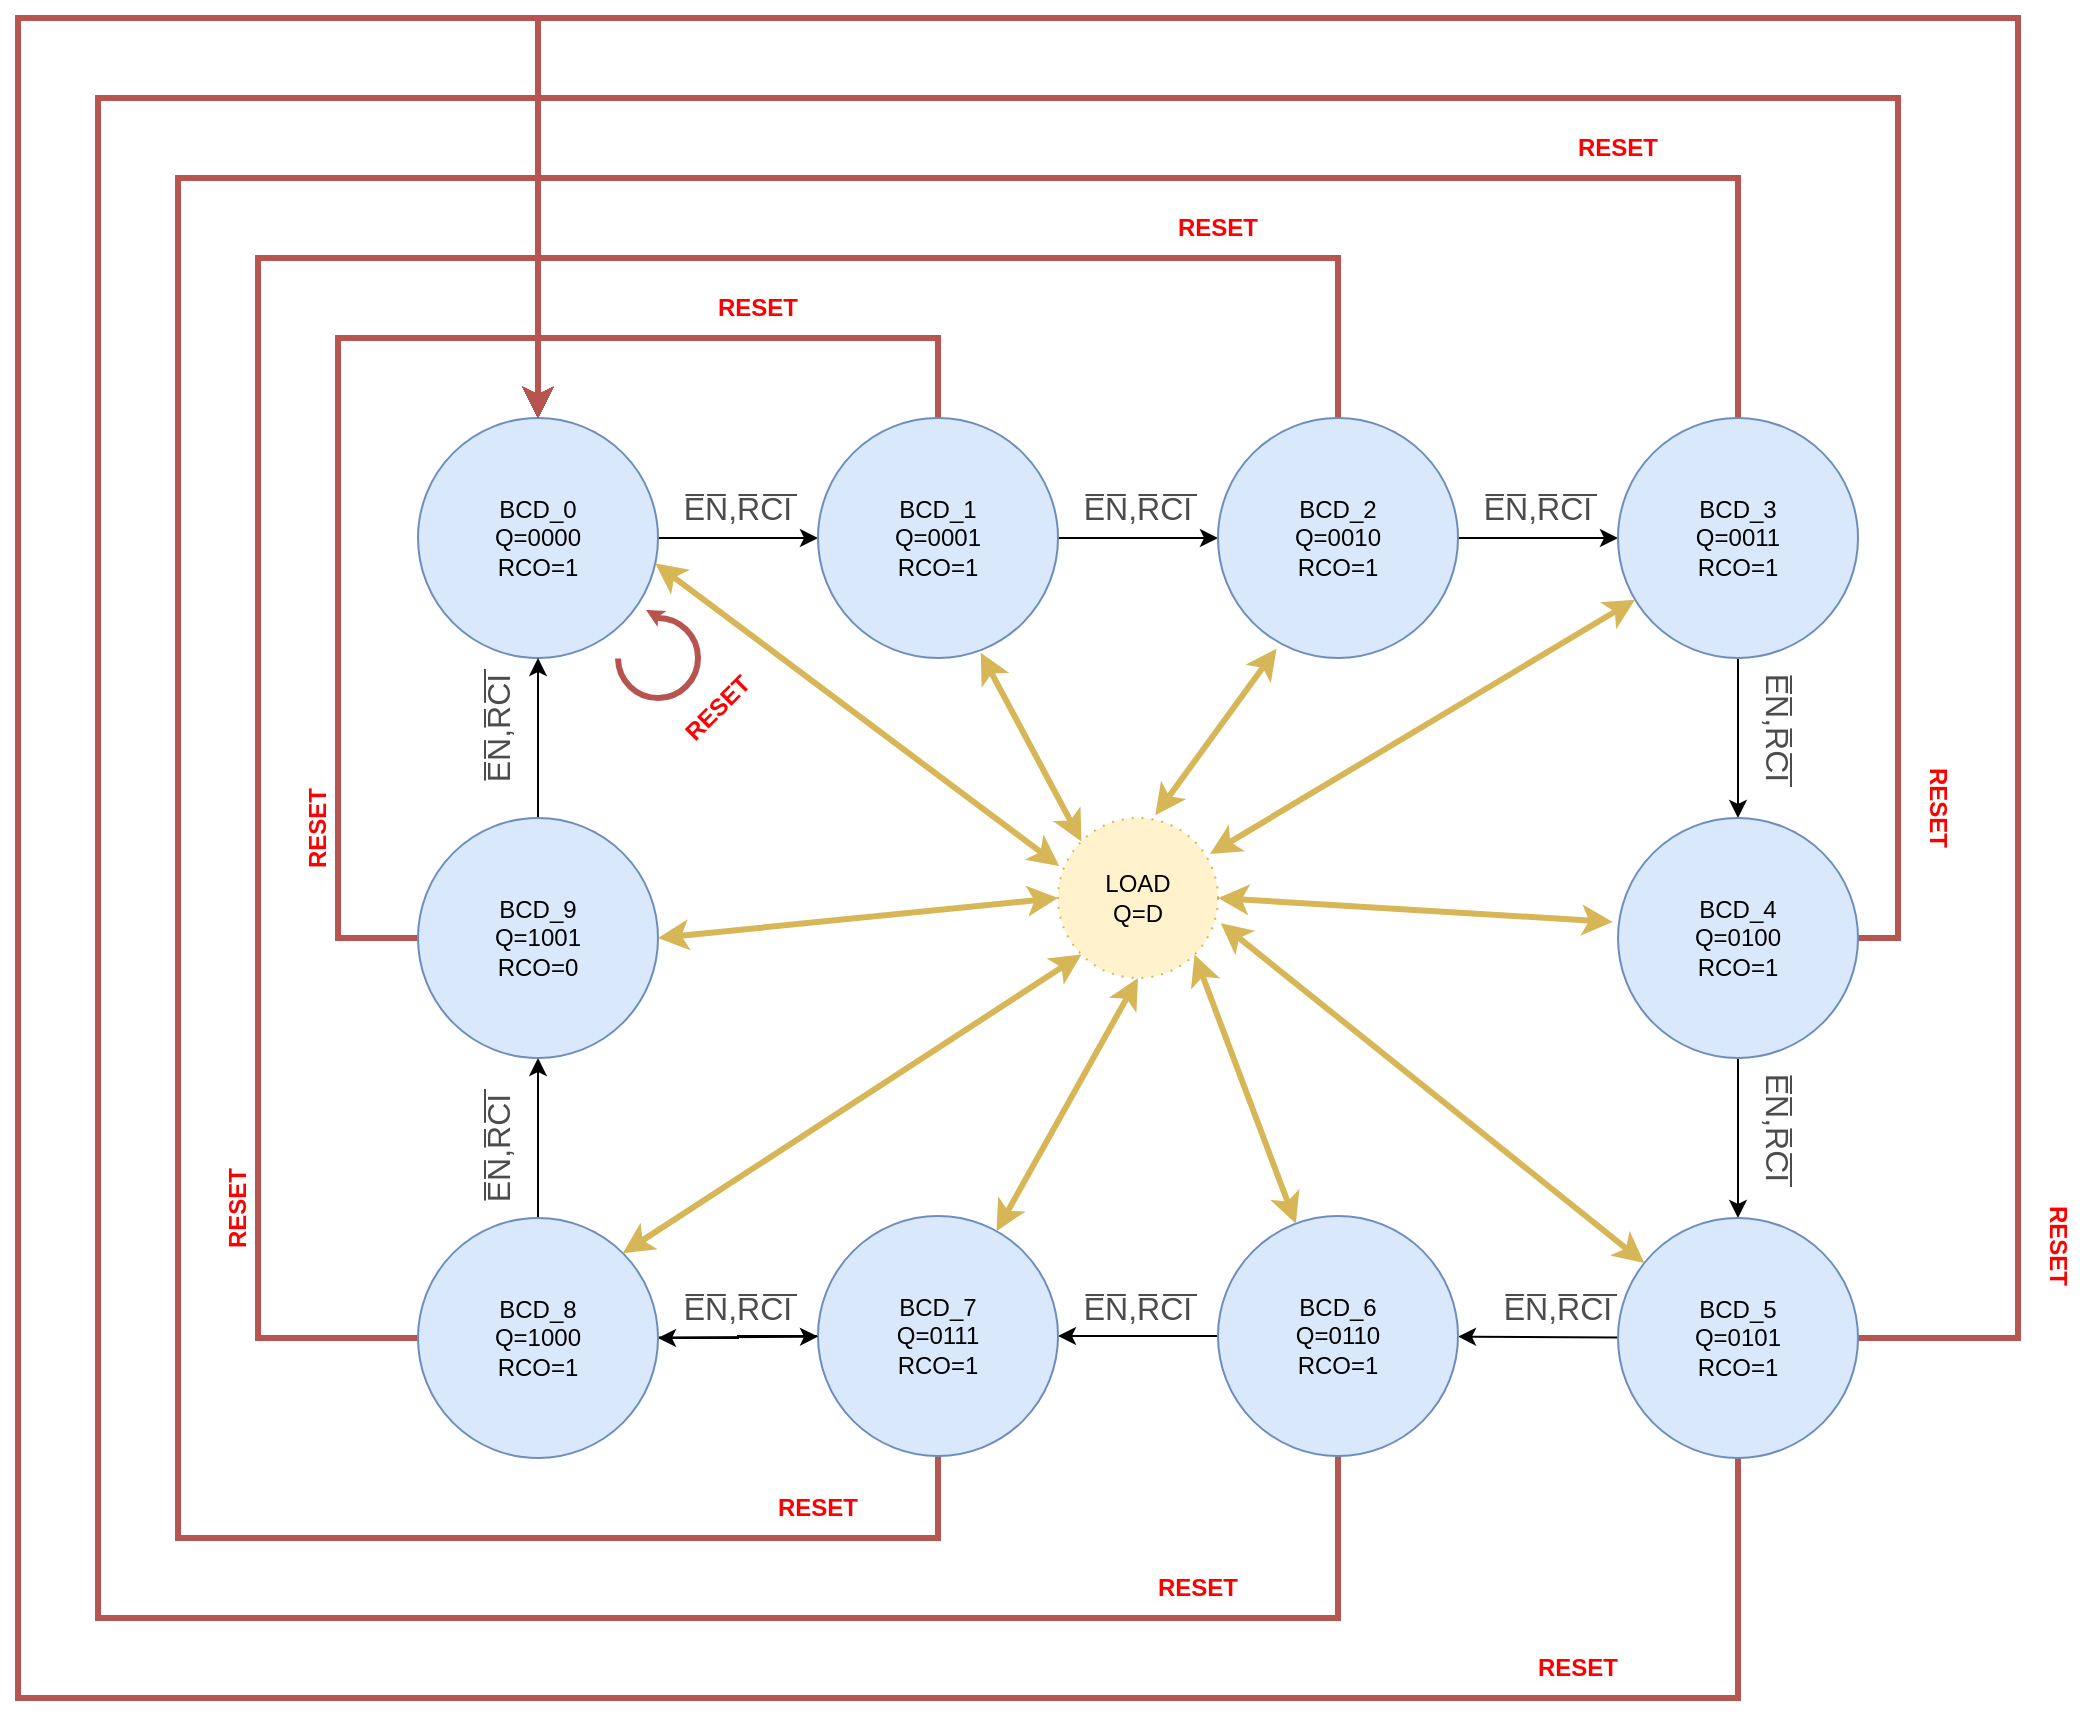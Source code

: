 <mxfile version="26.0.9">
  <diagram id="f8uIIBA1ZWQcFMKzdQZV" name="Page-1">
    <mxGraphModel dx="1687" dy="1126" grid="1" gridSize="10" guides="1" tooltips="1" connect="1" arrows="1" fold="1" page="1" pageScale="1" pageWidth="1654" pageHeight="1169" math="0" shadow="0">
      <root>
        <mxCell id="0" />
        <mxCell id="1" parent="0" />
        <mxCell id="q5zYi_15E5hvAngLSD2q-11" value="" style="edgeStyle=orthogonalEdgeStyle;rounded=0;orthogonalLoop=1;jettySize=auto;html=1;" edge="1" parent="1" source="q5zYi_15E5hvAngLSD2q-1" target="q5zYi_15E5hvAngLSD2q-2">
          <mxGeometry relative="1" as="geometry" />
        </mxCell>
        <mxCell id="q5zYi_15E5hvAngLSD2q-1" value="BCD_0&lt;br&gt;Q=0000&lt;br&gt;RCO=1" style="ellipse;whiteSpace=wrap;html=1;aspect=fixed;fillColor=#dae8fc;strokeColor=#6c8ebf;" vertex="1" parent="1">
          <mxGeometry x="240" y="240" width="120" height="120" as="geometry" />
        </mxCell>
        <mxCell id="q5zYi_15E5hvAngLSD2q-14" value="" style="edgeStyle=orthogonalEdgeStyle;rounded=0;orthogonalLoop=1;jettySize=auto;html=1;" edge="1" parent="1" source="q5zYi_15E5hvAngLSD2q-2" target="q5zYi_15E5hvAngLSD2q-3">
          <mxGeometry relative="1" as="geometry" />
        </mxCell>
        <mxCell id="q5zYi_15E5hvAngLSD2q-33" style="edgeStyle=orthogonalEdgeStyle;rounded=0;orthogonalLoop=1;jettySize=auto;html=1;exitX=0.5;exitY=0;exitDx=0;exitDy=0;entryX=0.5;entryY=0;entryDx=0;entryDy=0;fillColor=#f8cecc;strokeColor=#b85450;strokeWidth=3;" edge="1" parent="1" source="q5zYi_15E5hvAngLSD2q-2" target="q5zYi_15E5hvAngLSD2q-1">
          <mxGeometry relative="1" as="geometry">
            <Array as="points">
              <mxPoint x="500" y="200" />
              <mxPoint x="300" y="200" />
            </Array>
          </mxGeometry>
        </mxCell>
        <mxCell id="q5zYi_15E5hvAngLSD2q-2" value="BCD_1&lt;br&gt;Q=0001&lt;br&gt;RCO=1" style="ellipse;whiteSpace=wrap;html=1;aspect=fixed;fillColor=#dae8fc;strokeColor=#6c8ebf;" vertex="1" parent="1">
          <mxGeometry x="440" y="240" width="120" height="120" as="geometry" />
        </mxCell>
        <mxCell id="q5zYi_15E5hvAngLSD2q-16" value="" style="edgeStyle=orthogonalEdgeStyle;rounded=0;orthogonalLoop=1;jettySize=auto;html=1;" edge="1" parent="1" source="q5zYi_15E5hvAngLSD2q-3" target="q5zYi_15E5hvAngLSD2q-4">
          <mxGeometry relative="1" as="geometry" />
        </mxCell>
        <mxCell id="q5zYi_15E5hvAngLSD2q-34" style="edgeStyle=orthogonalEdgeStyle;rounded=0;orthogonalLoop=1;jettySize=auto;html=1;exitX=0.5;exitY=0;exitDx=0;exitDy=0;fillColor=#f8cecc;strokeColor=#b85450;strokeWidth=3;" edge="1" parent="1" source="q5zYi_15E5hvAngLSD2q-3">
          <mxGeometry relative="1" as="geometry">
            <mxPoint x="300" y="240" as="targetPoint" />
            <Array as="points">
              <mxPoint x="700" y="160" />
              <mxPoint x="300" y="160" />
            </Array>
          </mxGeometry>
        </mxCell>
        <mxCell id="q5zYi_15E5hvAngLSD2q-3" value="BCD_2&lt;br&gt;Q=0010&lt;br&gt;RCO=1" style="ellipse;whiteSpace=wrap;html=1;aspect=fixed;fillColor=#dae8fc;strokeColor=#6c8ebf;" vertex="1" parent="1">
          <mxGeometry x="640" y="240" width="120" height="120" as="geometry" />
        </mxCell>
        <mxCell id="q5zYi_15E5hvAngLSD2q-18" value="" style="edgeStyle=orthogonalEdgeStyle;rounded=0;orthogonalLoop=1;jettySize=auto;html=1;" edge="1" parent="1" source="q5zYi_15E5hvAngLSD2q-4" target="q5zYi_15E5hvAngLSD2q-5">
          <mxGeometry relative="1" as="geometry" />
        </mxCell>
        <mxCell id="q5zYi_15E5hvAngLSD2q-35" style="edgeStyle=orthogonalEdgeStyle;rounded=0;orthogonalLoop=1;jettySize=auto;html=1;exitX=0.5;exitY=0;exitDx=0;exitDy=0;fillColor=#f8cecc;strokeColor=#b85450;strokeWidth=3;" edge="1" parent="1" source="q5zYi_15E5hvAngLSD2q-4">
          <mxGeometry relative="1" as="geometry">
            <mxPoint x="300" y="240" as="targetPoint" />
            <Array as="points">
              <mxPoint x="900" y="120" />
              <mxPoint x="300" y="120" />
            </Array>
          </mxGeometry>
        </mxCell>
        <mxCell id="q5zYi_15E5hvAngLSD2q-4" value="BCD_3&lt;br&gt;Q=0011&lt;br&gt;RCO=1" style="ellipse;whiteSpace=wrap;html=1;aspect=fixed;fillColor=#dae8fc;strokeColor=#6c8ebf;" vertex="1" parent="1">
          <mxGeometry x="840" y="240" width="120" height="120" as="geometry" />
        </mxCell>
        <mxCell id="q5zYi_15E5hvAngLSD2q-20" value="" style="edgeStyle=orthogonalEdgeStyle;rounded=0;orthogonalLoop=1;jettySize=auto;html=1;" edge="1" parent="1" source="q5zYi_15E5hvAngLSD2q-5" target="q5zYi_15E5hvAngLSD2q-6">
          <mxGeometry relative="1" as="geometry" />
        </mxCell>
        <mxCell id="q5zYi_15E5hvAngLSD2q-36" style="edgeStyle=orthogonalEdgeStyle;rounded=0;orthogonalLoop=1;jettySize=auto;html=1;exitX=1;exitY=0.5;exitDx=0;exitDy=0;entryX=0.5;entryY=0;entryDx=0;entryDy=0;fillColor=#f8cecc;strokeColor=#b85450;strokeWidth=3;" edge="1" parent="1" source="q5zYi_15E5hvAngLSD2q-5" target="q5zYi_15E5hvAngLSD2q-1">
          <mxGeometry relative="1" as="geometry">
            <Array as="points">
              <mxPoint x="980" y="500" />
              <mxPoint x="980" y="80" />
              <mxPoint x="300" y="80" />
            </Array>
          </mxGeometry>
        </mxCell>
        <mxCell id="q5zYi_15E5hvAngLSD2q-5" value="BCD_4&lt;br&gt;Q=0100&lt;br&gt;RCO=1" style="ellipse;whiteSpace=wrap;html=1;aspect=fixed;fillColor=#dae8fc;strokeColor=#6c8ebf;" vertex="1" parent="1">
          <mxGeometry x="840" y="440" width="120" height="120" as="geometry" />
        </mxCell>
        <mxCell id="q5zYi_15E5hvAngLSD2q-22" value="" style="rounded=0;orthogonalLoop=1;jettySize=auto;html=1;" edge="1" parent="1" source="q5zYi_15E5hvAngLSD2q-6" target="q5zYi_15E5hvAngLSD2q-7">
          <mxGeometry relative="1" as="geometry" />
        </mxCell>
        <mxCell id="q5zYi_15E5hvAngLSD2q-37" style="edgeStyle=orthogonalEdgeStyle;rounded=0;orthogonalLoop=1;jettySize=auto;html=1;exitX=1;exitY=0.5;exitDx=0;exitDy=0;entryX=0.5;entryY=0;entryDx=0;entryDy=0;fillColor=#f8cecc;strokeColor=#b85450;strokeWidth=3;" edge="1" parent="1" source="q5zYi_15E5hvAngLSD2q-6" target="q5zYi_15E5hvAngLSD2q-1">
          <mxGeometry relative="1" as="geometry">
            <Array as="points">
              <mxPoint x="1040" y="700" />
              <mxPoint x="1040" y="40" />
              <mxPoint x="300" y="40" />
            </Array>
          </mxGeometry>
        </mxCell>
        <mxCell id="q5zYi_15E5hvAngLSD2q-38" style="edgeStyle=orthogonalEdgeStyle;rounded=0;orthogonalLoop=1;jettySize=auto;html=1;exitX=0.5;exitY=1;exitDx=0;exitDy=0;entryX=0.5;entryY=0;entryDx=0;entryDy=0;fillColor=#f8cecc;strokeColor=#b85450;strokeWidth=3;" edge="1" parent="1" source="q5zYi_15E5hvAngLSD2q-6" target="q5zYi_15E5hvAngLSD2q-1">
          <mxGeometry relative="1" as="geometry">
            <Array as="points">
              <mxPoint x="900" y="880" />
              <mxPoint x="40" y="880" />
              <mxPoint x="40" y="40" />
              <mxPoint x="300" y="40" />
            </Array>
          </mxGeometry>
        </mxCell>
        <mxCell id="q5zYi_15E5hvAngLSD2q-6" value="BCD_5&lt;br&gt;Q=0101&lt;br&gt;RCO=1" style="ellipse;whiteSpace=wrap;html=1;aspect=fixed;fillColor=#dae8fc;strokeColor=#6c8ebf;" vertex="1" parent="1">
          <mxGeometry x="840" y="640" width="120" height="120" as="geometry" />
        </mxCell>
        <mxCell id="q5zYi_15E5hvAngLSD2q-24" value="" style="edgeStyle=orthogonalEdgeStyle;rounded=0;orthogonalLoop=1;jettySize=auto;html=1;" edge="1" parent="1" source="q5zYi_15E5hvAngLSD2q-7" target="q5zYi_15E5hvAngLSD2q-8">
          <mxGeometry relative="1" as="geometry" />
        </mxCell>
        <mxCell id="q5zYi_15E5hvAngLSD2q-42" style="edgeStyle=orthogonalEdgeStyle;rounded=0;orthogonalLoop=1;jettySize=auto;html=1;entryX=0.5;entryY=0;entryDx=0;entryDy=0;fillColor=#f8cecc;strokeColor=#b85450;strokeWidth=3;" edge="1" parent="1" source="q5zYi_15E5hvAngLSD2q-7" target="q5zYi_15E5hvAngLSD2q-1">
          <mxGeometry relative="1" as="geometry">
            <Array as="points">
              <mxPoint x="700" y="840" />
              <mxPoint x="80" y="840" />
              <mxPoint x="80" y="80" />
              <mxPoint x="300" y="80" />
            </Array>
          </mxGeometry>
        </mxCell>
        <mxCell id="q5zYi_15E5hvAngLSD2q-7" value="BCD_6&lt;br&gt;Q=0110&lt;br&gt;RCO=1" style="ellipse;whiteSpace=wrap;html=1;aspect=fixed;fillColor=#dae8fc;strokeColor=#6c8ebf;" vertex="1" parent="1">
          <mxGeometry x="640" y="639" width="120" height="120" as="geometry" />
        </mxCell>
        <mxCell id="q5zYi_15E5hvAngLSD2q-26" value="" style="edgeStyle=orthogonalEdgeStyle;rounded=0;orthogonalLoop=1;jettySize=auto;html=1;" edge="1" parent="1" source="q5zYi_15E5hvAngLSD2q-8" target="q5zYi_15E5hvAngLSD2q-9">
          <mxGeometry relative="1" as="geometry" />
        </mxCell>
        <mxCell id="q5zYi_15E5hvAngLSD2q-41" style="edgeStyle=orthogonalEdgeStyle;rounded=0;orthogonalLoop=1;jettySize=auto;html=1;entryX=0.5;entryY=0;entryDx=0;entryDy=0;fillColor=#f8cecc;strokeColor=#b85450;strokeWidth=3;" edge="1" parent="1" source="q5zYi_15E5hvAngLSD2q-8" target="q5zYi_15E5hvAngLSD2q-1">
          <mxGeometry relative="1" as="geometry">
            <Array as="points">
              <mxPoint x="500" y="800" />
              <mxPoint x="120" y="800" />
              <mxPoint x="120" y="120" />
              <mxPoint x="300" y="120" />
            </Array>
          </mxGeometry>
        </mxCell>
        <mxCell id="q5zYi_15E5hvAngLSD2q-8" value="BCD_7&lt;br&gt;Q=0111&lt;br&gt;RCO=1" style="ellipse;whiteSpace=wrap;html=1;aspect=fixed;fillColor=#dae8fc;strokeColor=#6c8ebf;" vertex="1" parent="1">
          <mxGeometry x="440" y="639" width="120" height="120" as="geometry" />
        </mxCell>
        <mxCell id="q5zYi_15E5hvAngLSD2q-27" value="" style="rounded=0;orthogonalLoop=1;jettySize=auto;html=1;" edge="1" parent="1" source="q5zYi_15E5hvAngLSD2q-9" target="q5zYi_15E5hvAngLSD2q-8">
          <mxGeometry relative="1" as="geometry" />
        </mxCell>
        <mxCell id="q5zYi_15E5hvAngLSD2q-29" value="" style="edgeStyle=orthogonalEdgeStyle;rounded=0;orthogonalLoop=1;jettySize=auto;html=1;" edge="1" parent="1" source="q5zYi_15E5hvAngLSD2q-9" target="q5zYi_15E5hvAngLSD2q-10">
          <mxGeometry relative="1" as="geometry" />
        </mxCell>
        <mxCell id="q5zYi_15E5hvAngLSD2q-40" style="edgeStyle=orthogonalEdgeStyle;rounded=0;orthogonalLoop=1;jettySize=auto;html=1;exitX=0;exitY=0.5;exitDx=0;exitDy=0;entryX=0.5;entryY=0;entryDx=0;entryDy=0;fillColor=#f8cecc;strokeColor=#b85450;strokeWidth=3;" edge="1" parent="1" source="q5zYi_15E5hvAngLSD2q-9" target="q5zYi_15E5hvAngLSD2q-1">
          <mxGeometry relative="1" as="geometry">
            <Array as="points">
              <mxPoint x="160" y="700" />
              <mxPoint x="160" y="160" />
              <mxPoint x="300" y="160" />
            </Array>
          </mxGeometry>
        </mxCell>
        <mxCell id="q5zYi_15E5hvAngLSD2q-9" value="BCD_8&lt;br&gt;Q=1000&lt;br&gt;RCO=1" style="ellipse;whiteSpace=wrap;html=1;aspect=fixed;fillColor=#dae8fc;strokeColor=#6c8ebf;" vertex="1" parent="1">
          <mxGeometry x="240" y="640" width="120" height="120" as="geometry" />
        </mxCell>
        <mxCell id="q5zYi_15E5hvAngLSD2q-30" value="" style="edgeStyle=orthogonalEdgeStyle;rounded=0;orthogonalLoop=1;jettySize=auto;html=1;" edge="1" parent="1" source="q5zYi_15E5hvAngLSD2q-10" target="q5zYi_15E5hvAngLSD2q-1">
          <mxGeometry relative="1" as="geometry" />
        </mxCell>
        <mxCell id="q5zYi_15E5hvAngLSD2q-39" style="edgeStyle=orthogonalEdgeStyle;rounded=0;orthogonalLoop=1;jettySize=auto;html=1;exitX=0;exitY=0.5;exitDx=0;exitDy=0;entryX=0.5;entryY=0;entryDx=0;entryDy=0;fillColor=#f8cecc;strokeColor=#b85450;strokeWidth=3;" edge="1" parent="1" source="q5zYi_15E5hvAngLSD2q-10" target="q5zYi_15E5hvAngLSD2q-1">
          <mxGeometry relative="1" as="geometry">
            <Array as="points">
              <mxPoint x="200" y="500" />
              <mxPoint x="200" y="200" />
              <mxPoint x="300" y="200" />
            </Array>
          </mxGeometry>
        </mxCell>
        <mxCell id="q5zYi_15E5hvAngLSD2q-10" value="BCD_9&lt;br&gt;Q=1001&lt;br&gt;RCO=0" style="ellipse;whiteSpace=wrap;html=1;aspect=fixed;fillColor=#dae8fc;strokeColor=#6c8ebf;" vertex="1" parent="1">
          <mxGeometry x="240" y="440" width="120" height="120" as="geometry" />
        </mxCell>
        <mxCell id="q5zYi_15E5hvAngLSD2q-13" value="&lt;font style=&quot;font-size: 16px;&quot;&gt;&lt;span style=&quot;color: rgb(76, 76, 76); font-family: &amp;quot;Arial Unicode MS&amp;quot;, &amp;quot;lucida grande&amp;quot;, tahoma, verdana, arial, sans-serif; text-align: justify; background-color: rgb(255, 255, 255);&quot;&gt;E̅N̅,&lt;/span&gt;&lt;span style=&quot;color: rgb(76, 76, 76); font-family: &amp;quot;Arial Unicode MS&amp;quot;, &amp;quot;lucida grande&amp;quot;, tahoma, verdana, arial, sans-serif; text-align: justify; background-color: rgb(255, 255, 255);&quot;&gt;R̅C̅I̅&lt;/span&gt;&lt;/font&gt;" style="text;html=1;align=center;verticalAlign=middle;whiteSpace=wrap;rounded=0;" vertex="1" parent="1">
          <mxGeometry x="370" y="270" width="60" height="30" as="geometry" />
        </mxCell>
        <mxCell id="q5zYi_15E5hvAngLSD2q-15" value="&lt;font style=&quot;font-size: 16px;&quot;&gt;&lt;span style=&quot;color: rgb(76, 76, 76); font-family: &amp;quot;Arial Unicode MS&amp;quot;, &amp;quot;lucida grande&amp;quot;, tahoma, verdana, arial, sans-serif; text-align: justify; background-color: rgb(255, 255, 255);&quot;&gt;E̅N̅,&lt;/span&gt;&lt;span style=&quot;color: rgb(76, 76, 76); font-family: &amp;quot;Arial Unicode MS&amp;quot;, &amp;quot;lucida grande&amp;quot;, tahoma, verdana, arial, sans-serif; text-align: justify; background-color: rgb(255, 255, 255);&quot;&gt;R̅C̅I̅&lt;/span&gt;&lt;/font&gt;" style="text;html=1;align=center;verticalAlign=middle;whiteSpace=wrap;rounded=0;" vertex="1" parent="1">
          <mxGeometry x="570" y="270" width="60" height="30" as="geometry" />
        </mxCell>
        <mxCell id="q5zYi_15E5hvAngLSD2q-17" value="&lt;font style=&quot;font-size: 16px;&quot;&gt;&lt;span style=&quot;color: rgb(76, 76, 76); font-family: &amp;quot;Arial Unicode MS&amp;quot;, &amp;quot;lucida grande&amp;quot;, tahoma, verdana, arial, sans-serif; text-align: justify; background-color: rgb(255, 255, 255);&quot;&gt;E̅N̅,&lt;/span&gt;&lt;span style=&quot;color: rgb(76, 76, 76); font-family: &amp;quot;Arial Unicode MS&amp;quot;, &amp;quot;lucida grande&amp;quot;, tahoma, verdana, arial, sans-serif; text-align: justify; background-color: rgb(255, 255, 255);&quot;&gt;R̅C̅I̅&lt;/span&gt;&lt;/font&gt;" style="text;html=1;align=center;verticalAlign=middle;whiteSpace=wrap;rounded=0;" vertex="1" parent="1">
          <mxGeometry x="770" y="270" width="60" height="30" as="geometry" />
        </mxCell>
        <mxCell id="q5zYi_15E5hvAngLSD2q-19" value="&lt;font style=&quot;font-size: 16px;&quot;&gt;&lt;span style=&quot;color: rgb(76, 76, 76); font-family: &amp;quot;Arial Unicode MS&amp;quot;, &amp;quot;lucida grande&amp;quot;, tahoma, verdana, arial, sans-serif; text-align: justify; background-color: rgb(255, 255, 255);&quot;&gt;E̅N̅,&lt;/span&gt;&lt;span style=&quot;color: rgb(76, 76, 76); font-family: &amp;quot;Arial Unicode MS&amp;quot;, &amp;quot;lucida grande&amp;quot;, tahoma, verdana, arial, sans-serif; text-align: justify; background-color: rgb(255, 255, 255);&quot;&gt;R̅C̅I̅&lt;/span&gt;&lt;/font&gt;" style="text;html=1;align=center;verticalAlign=middle;whiteSpace=wrap;rounded=0;rotation=90;" vertex="1" parent="1">
          <mxGeometry x="890" y="380" width="60" height="30" as="geometry" />
        </mxCell>
        <mxCell id="q5zYi_15E5hvAngLSD2q-21" value="&lt;font style=&quot;font-size: 16px;&quot;&gt;&lt;span style=&quot;color: rgb(76, 76, 76); font-family: &amp;quot;Arial Unicode MS&amp;quot;, &amp;quot;lucida grande&amp;quot;, tahoma, verdana, arial, sans-serif; text-align: justify; background-color: rgb(255, 255, 255);&quot;&gt;E̅N̅,&lt;/span&gt;&lt;span style=&quot;color: rgb(76, 76, 76); font-family: &amp;quot;Arial Unicode MS&amp;quot;, &amp;quot;lucida grande&amp;quot;, tahoma, verdana, arial, sans-serif; text-align: justify; background-color: rgb(255, 255, 255);&quot;&gt;R̅C̅I̅&lt;/span&gt;&lt;/font&gt;" style="text;html=1;align=center;verticalAlign=middle;whiteSpace=wrap;rounded=0;rotation=90;" vertex="1" parent="1">
          <mxGeometry x="890" y="580" width="60" height="30" as="geometry" />
        </mxCell>
        <mxCell id="q5zYi_15E5hvAngLSD2q-23" value="&lt;font style=&quot;font-size: 16px;&quot;&gt;&lt;span style=&quot;color: rgb(76, 76, 76); font-family: &amp;quot;Arial Unicode MS&amp;quot;, &amp;quot;lucida grande&amp;quot;, tahoma, verdana, arial, sans-serif; text-align: justify; background-color: rgb(255, 255, 255);&quot;&gt;E̅N̅,&lt;/span&gt;&lt;span style=&quot;color: rgb(76, 76, 76); font-family: &amp;quot;Arial Unicode MS&amp;quot;, &amp;quot;lucida grande&amp;quot;, tahoma, verdana, arial, sans-serif; text-align: justify; background-color: rgb(255, 255, 255);&quot;&gt;R̅C̅I̅&lt;/span&gt;&lt;/font&gt;" style="text;html=1;align=center;verticalAlign=middle;whiteSpace=wrap;rounded=0;" vertex="1" parent="1">
          <mxGeometry x="780" y="670" width="60" height="30" as="geometry" />
        </mxCell>
        <mxCell id="q5zYi_15E5hvAngLSD2q-25" value="&lt;font style=&quot;font-size: 16px;&quot;&gt;&lt;span style=&quot;color: rgb(76, 76, 76); font-family: &amp;quot;Arial Unicode MS&amp;quot;, &amp;quot;lucida grande&amp;quot;, tahoma, verdana, arial, sans-serif; text-align: justify; background-color: rgb(255, 255, 255);&quot;&gt;E̅N̅,&lt;/span&gt;&lt;span style=&quot;color: rgb(76, 76, 76); font-family: &amp;quot;Arial Unicode MS&amp;quot;, &amp;quot;lucida grande&amp;quot;, tahoma, verdana, arial, sans-serif; text-align: justify; background-color: rgb(255, 255, 255);&quot;&gt;R̅C̅I̅&lt;/span&gt;&lt;/font&gt;" style="text;html=1;align=center;verticalAlign=middle;whiteSpace=wrap;rounded=0;" vertex="1" parent="1">
          <mxGeometry x="570" y="670" width="60" height="30" as="geometry" />
        </mxCell>
        <mxCell id="q5zYi_15E5hvAngLSD2q-28" value="&lt;font style=&quot;font-size: 16px;&quot;&gt;&lt;span style=&quot;color: rgb(76, 76, 76); font-family: &amp;quot;Arial Unicode MS&amp;quot;, &amp;quot;lucida grande&amp;quot;, tahoma, verdana, arial, sans-serif; text-align: justify; background-color: rgb(255, 255, 255);&quot;&gt;E̅N̅,&lt;/span&gt;&lt;span style=&quot;color: rgb(76, 76, 76); font-family: &amp;quot;Arial Unicode MS&amp;quot;, &amp;quot;lucida grande&amp;quot;, tahoma, verdana, arial, sans-serif; text-align: justify; background-color: rgb(255, 255, 255);&quot;&gt;R̅C̅I̅&lt;/span&gt;&lt;/font&gt;" style="text;html=1;align=center;verticalAlign=middle;whiteSpace=wrap;rounded=0;" vertex="1" parent="1">
          <mxGeometry x="370" y="670" width="60" height="30" as="geometry" />
        </mxCell>
        <mxCell id="q5zYi_15E5hvAngLSD2q-31" value="&lt;font style=&quot;font-size: 16px;&quot;&gt;&lt;span style=&quot;color: rgb(76, 76, 76); font-family: &amp;quot;Arial Unicode MS&amp;quot;, &amp;quot;lucida grande&amp;quot;, tahoma, verdana, arial, sans-serif; text-align: justify; background-color: rgb(255, 255, 255);&quot;&gt;E̅N̅,&lt;/span&gt;&lt;span style=&quot;color: rgb(76, 76, 76); font-family: &amp;quot;Arial Unicode MS&amp;quot;, &amp;quot;lucida grande&amp;quot;, tahoma, verdana, arial, sans-serif; text-align: justify; background-color: rgb(255, 255, 255);&quot;&gt;R̅C̅I̅&lt;/span&gt;&lt;/font&gt;" style="text;html=1;align=center;verticalAlign=middle;whiteSpace=wrap;rounded=0;rotation=-90;" vertex="1" parent="1">
          <mxGeometry x="250" y="590" width="60" height="30" as="geometry" />
        </mxCell>
        <mxCell id="q5zYi_15E5hvAngLSD2q-32" value="&lt;font style=&quot;font-size: 16px;&quot;&gt;&lt;span style=&quot;color: rgb(76, 76, 76); font-family: &amp;quot;Arial Unicode MS&amp;quot;, &amp;quot;lucida grande&amp;quot;, tahoma, verdana, arial, sans-serif; text-align: justify; background-color: rgb(255, 255, 255);&quot;&gt;E̅N̅,&lt;/span&gt;&lt;span style=&quot;color: rgb(76, 76, 76); font-family: &amp;quot;Arial Unicode MS&amp;quot;, &amp;quot;lucida grande&amp;quot;, tahoma, verdana, arial, sans-serif; text-align: justify; background-color: rgb(255, 255, 255);&quot;&gt;R̅C̅I̅&lt;/span&gt;&lt;/font&gt;" style="text;html=1;align=center;verticalAlign=middle;whiteSpace=wrap;rounded=0;rotation=-90;" vertex="1" parent="1">
          <mxGeometry x="250" y="380" width="60" height="30" as="geometry" />
        </mxCell>
        <mxCell id="q5zYi_15E5hvAngLSD2q-43" value="LOAD&lt;br&gt;Q=D" style="ellipse;whiteSpace=wrap;html=1;aspect=fixed;dashed=1;dashPattern=1 4;fillColor=#fff2cc;strokeColor=#d6b656;" vertex="1" parent="1">
          <mxGeometry x="560" y="440" width="80" height="80" as="geometry" />
        </mxCell>
        <mxCell id="q5zYi_15E5hvAngLSD2q-44" value="" style="verticalLabelPosition=bottom;verticalAlign=top;html=1;shape=mxgraph.basic.arc;startAngle=0.5;endAngle=0.248;allowArrows=1;strokeColor=#b85450;fillColor=#f8cecc;strokeWidth=3;rotation=-180;" vertex="1" parent="1">
          <mxGeometry x="340.0" y="340" width="40" height="40" as="geometry" />
        </mxCell>
        <mxCell id="q5zYi_15E5hvAngLSD2q-45" value="" style="endArrow=classic;html=1;rounded=0;fillColor=#f8cecc;strokeColor=#b85450;" edge="1" parent="1">
          <mxGeometry width="50" height="50" relative="1" as="geometry">
            <mxPoint x="363" y="341" as="sourcePoint" />
            <mxPoint x="354" y="336" as="targetPoint" />
            <Array as="points">
              <mxPoint x="363" y="341" />
            </Array>
          </mxGeometry>
        </mxCell>
        <mxCell id="q5zYi_15E5hvAngLSD2q-46" value="&lt;font style=&quot;color: rgb(255, 0, 0);&quot;&gt;&lt;b&gt;RESET&lt;/b&gt;&lt;/font&gt;" style="text;html=1;align=center;verticalAlign=middle;whiteSpace=wrap;rounded=0;" vertex="1" parent="1">
          <mxGeometry x="380" y="170" width="60" height="30" as="geometry" />
        </mxCell>
        <mxCell id="q5zYi_15E5hvAngLSD2q-47" value="&lt;font style=&quot;color: rgb(255, 0, 0);&quot;&gt;&lt;b&gt;RESET&lt;/b&gt;&lt;/font&gt;" style="text;html=1;align=center;verticalAlign=middle;whiteSpace=wrap;rounded=0;" vertex="1" parent="1">
          <mxGeometry x="610" y="130" width="60" height="30" as="geometry" />
        </mxCell>
        <mxCell id="q5zYi_15E5hvAngLSD2q-48" value="&lt;font style=&quot;color: rgb(255, 0, 0);&quot;&gt;&lt;b&gt;RESET&lt;/b&gt;&lt;/font&gt;" style="text;html=1;align=center;verticalAlign=middle;whiteSpace=wrap;rounded=0;" vertex="1" parent="1">
          <mxGeometry x="810" y="90" width="60" height="30" as="geometry" />
        </mxCell>
        <mxCell id="q5zYi_15E5hvAngLSD2q-49" value="&lt;font style=&quot;color: rgb(255, 0, 0);&quot;&gt;&lt;b&gt;RESET&lt;/b&gt;&lt;/font&gt;" style="text;html=1;align=center;verticalAlign=middle;whiteSpace=wrap;rounded=0;rotation=90;" vertex="1" parent="1">
          <mxGeometry x="970" y="420" width="60" height="30" as="geometry" />
        </mxCell>
        <mxCell id="q5zYi_15E5hvAngLSD2q-50" value="&lt;font style=&quot;color: rgb(255, 0, 0);&quot;&gt;&lt;b&gt;RESET&lt;/b&gt;&lt;/font&gt;" style="text;html=1;align=center;verticalAlign=middle;whiteSpace=wrap;rounded=0;rotation=90;" vertex="1" parent="1">
          <mxGeometry x="1030" y="639" width="60" height="30" as="geometry" />
        </mxCell>
        <mxCell id="q5zYi_15E5hvAngLSD2q-51" value="&lt;font style=&quot;color: rgb(255, 0, 0);&quot;&gt;&lt;b&gt;RESET&lt;/b&gt;&lt;/font&gt;" style="text;html=1;align=center;verticalAlign=middle;whiteSpace=wrap;rounded=0;rotation=0;" vertex="1" parent="1">
          <mxGeometry x="790" y="850" width="60" height="30" as="geometry" />
        </mxCell>
        <mxCell id="q5zYi_15E5hvAngLSD2q-52" value="&lt;font style=&quot;color: rgb(255, 0, 0);&quot;&gt;&lt;b&gt;RESET&lt;/b&gt;&lt;/font&gt;" style="text;html=1;align=center;verticalAlign=middle;whiteSpace=wrap;rounded=0;rotation=0;" vertex="1" parent="1">
          <mxGeometry x="600" y="810" width="60" height="30" as="geometry" />
        </mxCell>
        <mxCell id="q5zYi_15E5hvAngLSD2q-53" value="&lt;font style=&quot;color: rgb(255, 0, 0);&quot;&gt;&lt;b&gt;RESET&lt;/b&gt;&lt;/font&gt;" style="text;html=1;align=center;verticalAlign=middle;whiteSpace=wrap;rounded=0;rotation=0;" vertex="1" parent="1">
          <mxGeometry x="410" y="770" width="60" height="30" as="geometry" />
        </mxCell>
        <mxCell id="q5zYi_15E5hvAngLSD2q-54" value="&lt;font style=&quot;color: rgb(255, 0, 0);&quot;&gt;&lt;b&gt;RESET&lt;/b&gt;&lt;/font&gt;" style="text;html=1;align=center;verticalAlign=middle;whiteSpace=wrap;rounded=0;rotation=-90;" vertex="1" parent="1">
          <mxGeometry x="120" y="620" width="60" height="30" as="geometry" />
        </mxCell>
        <mxCell id="q5zYi_15E5hvAngLSD2q-55" value="&lt;font style=&quot;color: rgb(255, 0, 0);&quot;&gt;&lt;b&gt;RESET&lt;/b&gt;&lt;/font&gt;" style="text;html=1;align=center;verticalAlign=middle;whiteSpace=wrap;rounded=0;rotation=-90;" vertex="1" parent="1">
          <mxGeometry x="160" y="430" width="60" height="30" as="geometry" />
        </mxCell>
        <mxCell id="q5zYi_15E5hvAngLSD2q-56" value="&lt;font style=&quot;color: rgb(255, 0, 0);&quot;&gt;&lt;b&gt;RESET&lt;/b&gt;&lt;/font&gt;" style="text;html=1;align=center;verticalAlign=middle;whiteSpace=wrap;rounded=0;rotation=-45;" vertex="1" parent="1">
          <mxGeometry x="360" y="370" width="60" height="30" as="geometry" />
        </mxCell>
        <mxCell id="q5zYi_15E5hvAngLSD2q-60" value="" style="endArrow=classic;startArrow=classic;html=1;rounded=0;entryX=0.678;entryY=0.978;entryDx=0;entryDy=0;entryPerimeter=0;exitX=0;exitY=0;exitDx=0;exitDy=0;fillColor=#fff2cc;strokeColor=#d6b656;strokeWidth=3;" edge="1" parent="1" source="q5zYi_15E5hvAngLSD2q-43" target="q5zYi_15E5hvAngLSD2q-2">
          <mxGeometry width="50" height="50" relative="1" as="geometry">
            <mxPoint x="520" y="430" as="sourcePoint" />
            <mxPoint x="570" y="380" as="targetPoint" />
          </mxGeometry>
        </mxCell>
        <mxCell id="q5zYi_15E5hvAngLSD2q-62" value="" style="endArrow=classic;startArrow=classic;html=1;rounded=0;entryX=0.989;entryY=0.606;entryDx=0;entryDy=0;entryPerimeter=0;exitX=0.008;exitY=0.3;exitDx=0;exitDy=0;exitPerimeter=0;fillColor=#fff2cc;strokeColor=#d6b656;strokeWidth=3;" edge="1" parent="1" source="q5zYi_15E5hvAngLSD2q-43" target="q5zYi_15E5hvAngLSD2q-1">
          <mxGeometry width="50" height="50" relative="1" as="geometry">
            <mxPoint x="470" y="460" as="sourcePoint" />
            <mxPoint x="520" y="410" as="targetPoint" />
          </mxGeometry>
        </mxCell>
        <mxCell id="q5zYi_15E5hvAngLSD2q-63" value="" style="endArrow=classic;startArrow=classic;html=1;rounded=0;entryX=0;entryY=0.5;entryDx=0;entryDy=0;exitX=1;exitY=0.5;exitDx=0;exitDy=0;fillColor=#fff2cc;strokeColor=#d6b656;strokeWidth=3;" edge="1" parent="1" source="q5zYi_15E5hvAngLSD2q-10" target="q5zYi_15E5hvAngLSD2q-43">
          <mxGeometry width="50" height="50" relative="1" as="geometry">
            <mxPoint x="420" y="525" as="sourcePoint" />
            <mxPoint x="470" y="475" as="targetPoint" />
          </mxGeometry>
        </mxCell>
        <mxCell id="q5zYi_15E5hvAngLSD2q-64" value="" style="endArrow=classic;startArrow=classic;html=1;rounded=0;entryX=0;entryY=1;entryDx=0;entryDy=0;exitX=1;exitY=0;exitDx=0;exitDy=0;fillColor=#fff2cc;strokeColor=#d6b656;strokeWidth=3;" edge="1" parent="1" source="q5zYi_15E5hvAngLSD2q-9" target="q5zYi_15E5hvAngLSD2q-43">
          <mxGeometry width="50" height="50" relative="1" as="geometry">
            <mxPoint x="470" y="570" as="sourcePoint" />
            <mxPoint x="520" y="520" as="targetPoint" />
          </mxGeometry>
        </mxCell>
        <mxCell id="q5zYi_15E5hvAngLSD2q-65" value="" style="endArrow=classic;startArrow=classic;html=1;rounded=0;entryX=0.5;entryY=1;entryDx=0;entryDy=0;fillColor=#fff2cc;strokeColor=#d6b656;strokeWidth=3;" edge="1" parent="1" source="q5zYi_15E5hvAngLSD2q-8" target="q5zYi_15E5hvAngLSD2q-43">
          <mxGeometry width="50" height="50" relative="1" as="geometry">
            <mxPoint x="560" y="620" as="sourcePoint" />
            <mxPoint x="610" y="570" as="targetPoint" />
          </mxGeometry>
        </mxCell>
        <mxCell id="q5zYi_15E5hvAngLSD2q-66" value="" style="endArrow=classic;startArrow=classic;html=1;rounded=0;entryX=1;entryY=1;entryDx=0;entryDy=0;fillColor=#fff2cc;strokeColor=#d6b656;strokeWidth=3;" edge="1" parent="1" source="q5zYi_15E5hvAngLSD2q-7" target="q5zYi_15E5hvAngLSD2q-43">
          <mxGeometry width="50" height="50" relative="1" as="geometry">
            <mxPoint x="640" y="620" as="sourcePoint" />
            <mxPoint x="690" y="570" as="targetPoint" />
          </mxGeometry>
        </mxCell>
        <mxCell id="q5zYi_15E5hvAngLSD2q-67" value="" style="endArrow=classic;startArrow=classic;html=1;rounded=0;exitX=1.017;exitY=0.658;exitDx=0;exitDy=0;exitPerimeter=0;fillColor=#fff2cc;strokeColor=#d6b656;strokeWidth=3;" edge="1" parent="1" source="q5zYi_15E5hvAngLSD2q-43" target="q5zYi_15E5hvAngLSD2q-6">
          <mxGeometry width="50" height="50" relative="1" as="geometry">
            <mxPoint x="740" y="600" as="sourcePoint" />
            <mxPoint x="790" y="550" as="targetPoint" />
          </mxGeometry>
        </mxCell>
        <mxCell id="q5zYi_15E5hvAngLSD2q-68" value="" style="endArrow=classic;startArrow=classic;html=1;rounded=0;entryX=-0.022;entryY=0.433;entryDx=0;entryDy=0;entryPerimeter=0;exitX=1;exitY=0.5;exitDx=0;exitDy=0;fillColor=#fff2cc;strokeColor=#d6b656;strokeWidth=3;" edge="1" parent="1" source="q5zYi_15E5hvAngLSD2q-43" target="q5zYi_15E5hvAngLSD2q-5">
          <mxGeometry width="50" height="50" relative="1" as="geometry">
            <mxPoint x="710" y="520" as="sourcePoint" />
            <mxPoint x="760" y="470" as="targetPoint" />
          </mxGeometry>
        </mxCell>
        <mxCell id="q5zYi_15E5hvAngLSD2q-69" value="" style="endArrow=classic;startArrow=classic;html=1;rounded=0;exitX=0.95;exitY=0.225;exitDx=0;exitDy=0;exitPerimeter=0;fillColor=#fff2cc;strokeColor=#d6b656;strokeWidth=3;" edge="1" parent="1" source="q5zYi_15E5hvAngLSD2q-43" target="q5zYi_15E5hvAngLSD2q-4">
          <mxGeometry width="50" height="50" relative="1" as="geometry">
            <mxPoint x="710" y="450" as="sourcePoint" />
            <mxPoint x="760" y="400" as="targetPoint" />
          </mxGeometry>
        </mxCell>
        <mxCell id="q5zYi_15E5hvAngLSD2q-70" value="" style="endArrow=classic;startArrow=classic;html=1;rounded=0;fillColor=#fff2cc;strokeColor=#d6b656;strokeWidth=3;entryX=0.244;entryY=0.961;entryDx=0;entryDy=0;entryPerimeter=0;exitX=0.608;exitY=-0.017;exitDx=0;exitDy=0;exitPerimeter=0;" edge="1" parent="1" source="q5zYi_15E5hvAngLSD2q-43" target="q5zYi_15E5hvAngLSD2q-3">
          <mxGeometry width="50" height="50" relative="1" as="geometry">
            <mxPoint x="605" y="420" as="sourcePoint" />
            <mxPoint x="655" y="370" as="targetPoint" />
          </mxGeometry>
        </mxCell>
      </root>
    </mxGraphModel>
  </diagram>
</mxfile>
